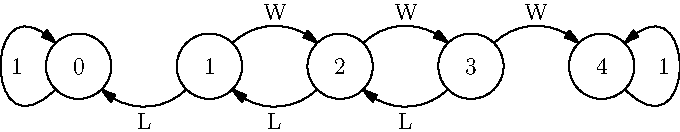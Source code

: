 size(12cm); 

draw(unitcircle);
draw(shift((4,0))*unitcircle);
draw(shift((8,0))*unitcircle);
draw(shift((12,0))*unitcircle);
draw(shift((16,0))*unitcircle);

label("$0$",(0,0));
label("$1$",(4,0));
label("$2$",(8,0));
label("$3$",(12,0));
label("$4$",(16,0));

draw((-0.7,-0.7){SW}..{SE}(-0.7,0.7),Arrow);

draw((3.3,-0.7){SW}..{NW}(0.7,-0.7),Arrow);
draw((4.7,0.7){NE}..{SE}(7.3,0.7),Arrow);

draw((7.3,-0.7){SW}..{NW}(4.7,-0.7),Arrow);
draw((8.7,0.7){NE}..{SE}(11.3,0.7),Arrow);

draw((11.3,-0.7){SW}..{NW}(8.7,-0.7),Arrow);
draw((12.7,0.7){NE}..{SE}(15.3,0.7),Arrow);

draw((16.7,-0.7){SE}..{SW}(16.7,0.7),Arrow);

label("$1$",(-1.5,0),W);

label("L",(2,-1.2),S);
label("W",(6,1.2),N);

label("L",(6,-1.2),S);
label("W",(10,1.2),N);

label("L",(10,-1.2),S);
label("W",(14,1.2),N);

label("$1$",(17.5,0),E);

